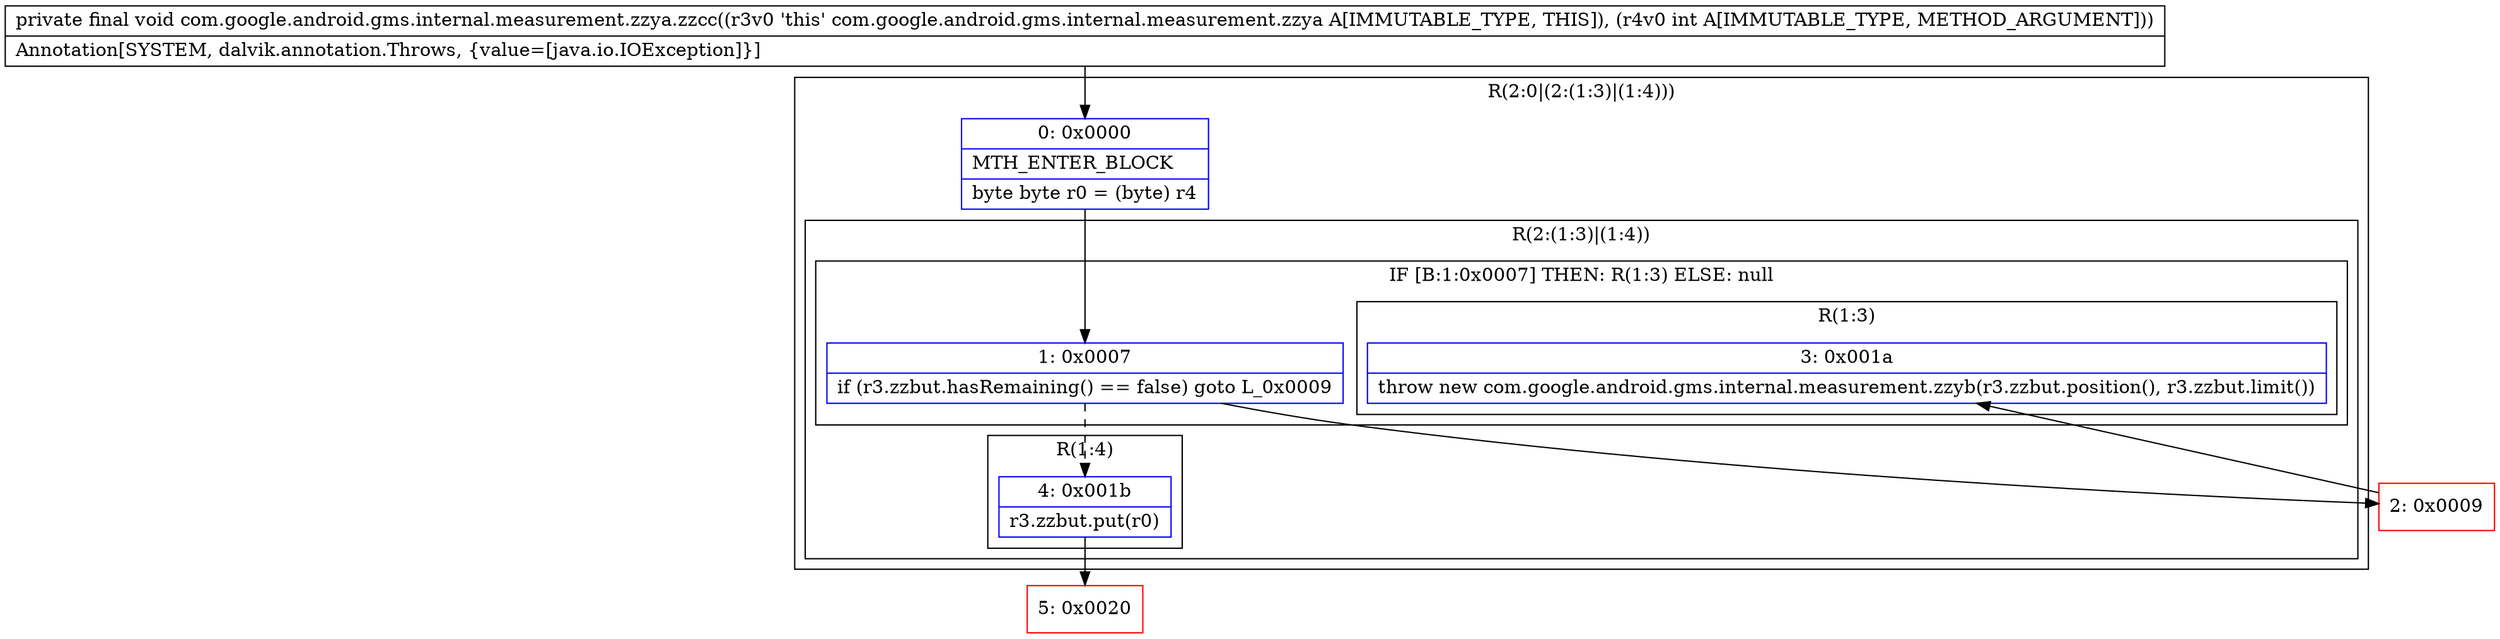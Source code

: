 digraph "CFG forcom.google.android.gms.internal.measurement.zzya.zzcc(I)V" {
subgraph cluster_Region_1173692744 {
label = "R(2:0|(2:(1:3)|(1:4)))";
node [shape=record,color=blue];
Node_0 [shape=record,label="{0\:\ 0x0000|MTH_ENTER_BLOCK\l|byte byte r0 = (byte) r4\l}"];
subgraph cluster_Region_426962233 {
label = "R(2:(1:3)|(1:4))";
node [shape=record,color=blue];
subgraph cluster_IfRegion_1413832715 {
label = "IF [B:1:0x0007] THEN: R(1:3) ELSE: null";
node [shape=record,color=blue];
Node_1 [shape=record,label="{1\:\ 0x0007|if (r3.zzbut.hasRemaining() == false) goto L_0x0009\l}"];
subgraph cluster_Region_676130388 {
label = "R(1:3)";
node [shape=record,color=blue];
Node_3 [shape=record,label="{3\:\ 0x001a|throw new com.google.android.gms.internal.measurement.zzyb(r3.zzbut.position(), r3.zzbut.limit())\l}"];
}
}
subgraph cluster_Region_567685898 {
label = "R(1:4)";
node [shape=record,color=blue];
Node_4 [shape=record,label="{4\:\ 0x001b|r3.zzbut.put(r0)\l}"];
}
}
}
Node_2 [shape=record,color=red,label="{2\:\ 0x0009}"];
Node_5 [shape=record,color=red,label="{5\:\ 0x0020}"];
MethodNode[shape=record,label="{private final void com.google.android.gms.internal.measurement.zzya.zzcc((r3v0 'this' com.google.android.gms.internal.measurement.zzya A[IMMUTABLE_TYPE, THIS]), (r4v0 int A[IMMUTABLE_TYPE, METHOD_ARGUMENT]))  | Annotation[SYSTEM, dalvik.annotation.Throws, \{value=[java.io.IOException]\}]\l}"];
MethodNode -> Node_0;
Node_0 -> Node_1;
Node_1 -> Node_2;
Node_1 -> Node_4[style=dashed];
Node_4 -> Node_5;
Node_2 -> Node_3;
}

